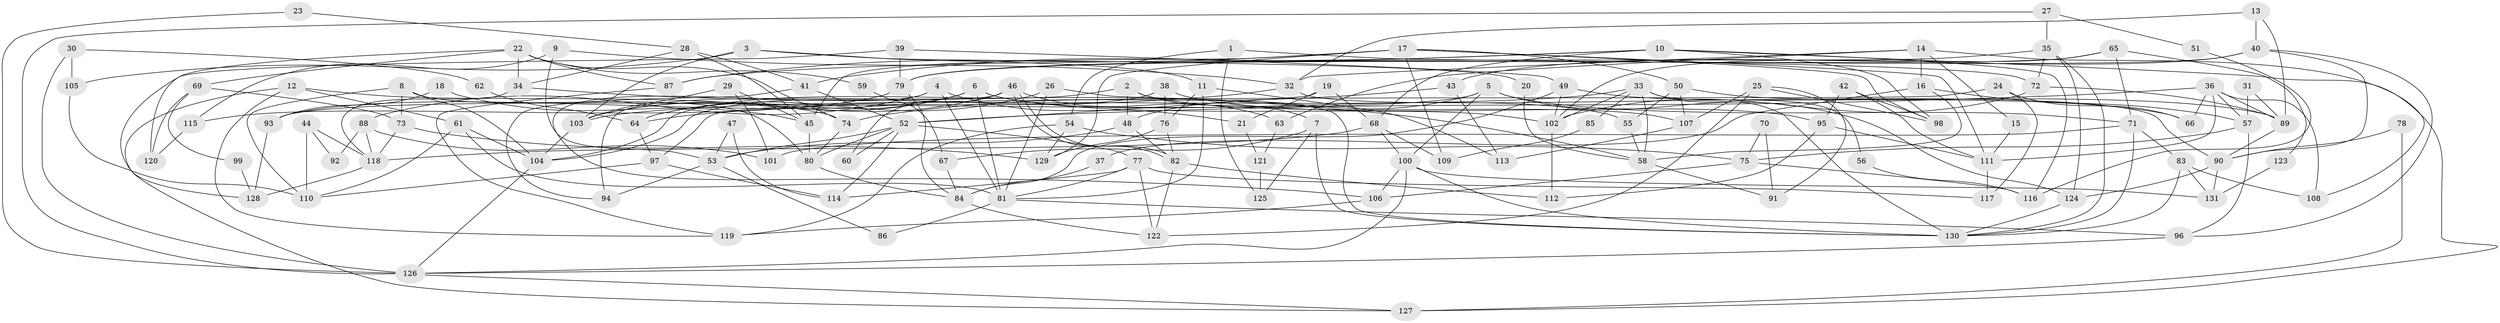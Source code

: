 // Generated by graph-tools (version 1.1) at 2025/02/03/09/25 03:02:02]
// undirected, 131 vertices, 262 edges
graph export_dot {
graph [start="1"]
  node [color=gray90,style=filled];
  1;
  2;
  3;
  4;
  5;
  6;
  7;
  8;
  9;
  10;
  11;
  12;
  13;
  14;
  15;
  16;
  17;
  18;
  19;
  20;
  21;
  22;
  23;
  24;
  25;
  26;
  27;
  28;
  29;
  30;
  31;
  32;
  33;
  34;
  35;
  36;
  37;
  38;
  39;
  40;
  41;
  42;
  43;
  44;
  45;
  46;
  47;
  48;
  49;
  50;
  51;
  52;
  53;
  54;
  55;
  56;
  57;
  58;
  59;
  60;
  61;
  62;
  63;
  64;
  65;
  66;
  67;
  68;
  69;
  70;
  71;
  72;
  73;
  74;
  75;
  76;
  77;
  78;
  79;
  80;
  81;
  82;
  83;
  84;
  85;
  86;
  87;
  88;
  89;
  90;
  91;
  92;
  93;
  94;
  95;
  96;
  97;
  98;
  99;
  100;
  101;
  102;
  103;
  104;
  105;
  106;
  107;
  108;
  109;
  110;
  111;
  112;
  113;
  114;
  115;
  116;
  117;
  118;
  119;
  120;
  121;
  122;
  123;
  124;
  125;
  126;
  127;
  128;
  129;
  130;
  131;
  1 -- 54;
  1 -- 72;
  1 -- 125;
  2 -- 48;
  2 -- 104;
  2 -- 7;
  2 -- 107;
  3 -- 11;
  3 -- 103;
  3 -- 20;
  3 -- 105;
  4 -- 81;
  4 -- 21;
  4 -- 88;
  4 -- 106;
  5 -- 124;
  5 -- 100;
  5 -- 48;
  5 -- 71;
  5 -- 93;
  6 -- 103;
  6 -- 102;
  6 -- 55;
  6 -- 64;
  6 -- 81;
  6 -- 93;
  7 -- 130;
  7 -- 67;
  7 -- 125;
  8 -- 80;
  8 -- 73;
  8 -- 104;
  8 -- 110;
  9 -- 53;
  9 -- 32;
  9 -- 115;
  10 -- 87;
  10 -- 98;
  10 -- 41;
  10 -- 68;
  10 -- 116;
  10 -- 127;
  11 -- 76;
  11 -- 81;
  11 -- 113;
  12 -- 74;
  12 -- 127;
  12 -- 61;
  12 -- 119;
  13 -- 32;
  13 -- 89;
  13 -- 40;
  14 -- 32;
  14 -- 16;
  14 -- 15;
  14 -- 63;
  14 -- 108;
  15 -- 111;
  16 -- 58;
  16 -- 57;
  16 -- 37;
  17 -- 50;
  17 -- 111;
  17 -- 45;
  17 -- 87;
  17 -- 98;
  17 -- 109;
  17 -- 129;
  18 -- 45;
  18 -- 93;
  19 -- 52;
  19 -- 68;
  19 -- 21;
  20 -- 58;
  21 -- 121;
  22 -- 87;
  22 -- 34;
  22 -- 59;
  22 -- 69;
  22 -- 74;
  22 -- 120;
  23 -- 28;
  23 -- 126;
  24 -- 117;
  24 -- 66;
  24 -- 97;
  25 -- 107;
  25 -- 122;
  25 -- 91;
  25 -- 98;
  26 -- 64;
  26 -- 81;
  26 -- 130;
  27 -- 126;
  27 -- 35;
  27 -- 51;
  28 -- 45;
  28 -- 41;
  28 -- 34;
  29 -- 45;
  29 -- 103;
  29 -- 101;
  30 -- 105;
  30 -- 126;
  30 -- 62;
  31 -- 57;
  31 -- 89;
  32 -- 90;
  32 -- 64;
  33 -- 130;
  33 -- 103;
  33 -- 56;
  33 -- 58;
  33 -- 85;
  33 -- 102;
  34 -- 118;
  34 -- 58;
  35 -- 130;
  35 -- 79;
  35 -- 72;
  35 -- 124;
  36 -- 57;
  36 -- 108;
  36 -- 52;
  36 -- 66;
  36 -- 89;
  36 -- 111;
  37 -- 84;
  38 -- 95;
  38 -- 104;
  38 -- 76;
  39 -- 79;
  39 -- 128;
  39 -- 49;
  40 -- 43;
  40 -- 79;
  40 -- 90;
  40 -- 96;
  41 -- 52;
  41 -- 94;
  42 -- 111;
  42 -- 98;
  42 -- 95;
  43 -- 74;
  43 -- 113;
  44 -- 110;
  44 -- 118;
  44 -- 92;
  45 -- 80;
  46 -- 82;
  46 -- 82;
  46 -- 94;
  46 -- 60;
  46 -- 63;
  46 -- 103;
  47 -- 53;
  47 -- 114;
  48 -- 82;
  48 -- 53;
  49 -- 102;
  49 -- 66;
  49 -- 84;
  50 -- 55;
  50 -- 89;
  50 -- 107;
  51 -- 116;
  52 -- 77;
  52 -- 53;
  52 -- 60;
  52 -- 80;
  52 -- 114;
  53 -- 86;
  53 -- 94;
  54 -- 129;
  54 -- 119;
  54 -- 75;
  55 -- 58;
  56 -- 116;
  57 -- 75;
  57 -- 96;
  58 -- 91;
  59 -- 67;
  61 -- 110;
  61 -- 81;
  61 -- 104;
  62 -- 64;
  63 -- 121;
  64 -- 97;
  65 -- 71;
  65 -- 102;
  65 -- 79;
  65 -- 123;
  67 -- 84;
  68 -- 100;
  68 -- 109;
  68 -- 118;
  69 -- 120;
  69 -- 73;
  69 -- 99;
  70 -- 91;
  70 -- 75;
  71 -- 130;
  71 -- 83;
  71 -- 101;
  72 -- 89;
  72 -- 102;
  73 -- 118;
  73 -- 129;
  74 -- 80;
  75 -- 106;
  75 -- 116;
  76 -- 129;
  76 -- 82;
  77 -- 81;
  77 -- 122;
  77 -- 114;
  77 -- 117;
  78 -- 127;
  78 -- 90;
  79 -- 84;
  79 -- 115;
  80 -- 84;
  81 -- 86;
  81 -- 96;
  82 -- 112;
  82 -- 122;
  83 -- 130;
  83 -- 108;
  83 -- 131;
  84 -- 122;
  85 -- 109;
  87 -- 119;
  88 -- 101;
  88 -- 92;
  88 -- 118;
  89 -- 90;
  90 -- 124;
  90 -- 131;
  93 -- 128;
  95 -- 112;
  95 -- 111;
  96 -- 126;
  97 -- 114;
  97 -- 110;
  99 -- 128;
  100 -- 126;
  100 -- 131;
  100 -- 106;
  100 -- 130;
  102 -- 112;
  103 -- 104;
  104 -- 126;
  105 -- 110;
  106 -- 119;
  107 -- 113;
  111 -- 117;
  115 -- 120;
  118 -- 128;
  121 -- 125;
  123 -- 131;
  124 -- 130;
  126 -- 127;
}
